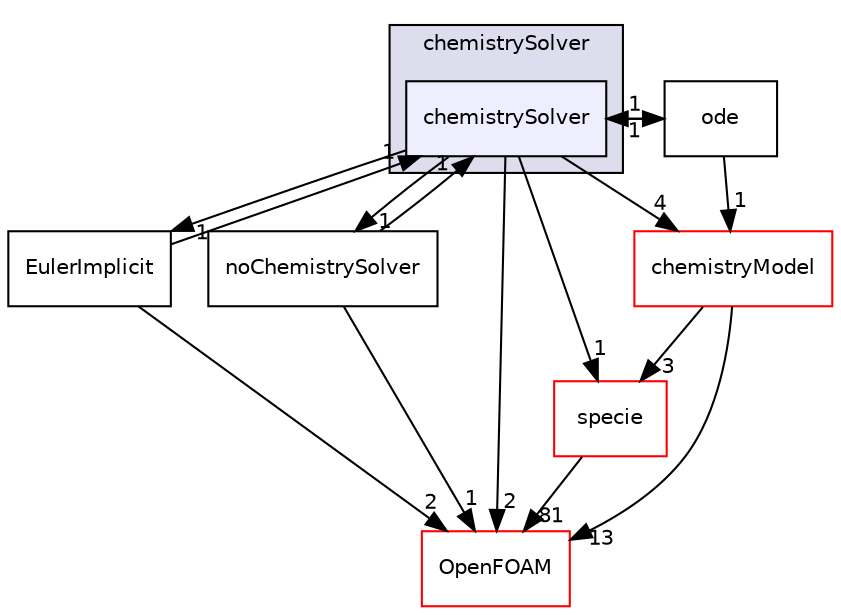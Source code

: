digraph "src/thermophysicalModels/chemistryModel/chemistrySolver/chemistrySolver" {
  bgcolor=transparent;
  compound=true
  node [ fontsize="10", fontname="Helvetica"];
  edge [ labelfontsize="10", labelfontname="Helvetica"];
  subgraph clusterdir_6bcc1e86007f484a5b22bf400ecd810f {
    graph [ bgcolor="#ddddee", pencolor="black", label="chemistrySolver" fontname="Helvetica", fontsize="10", URL="dir_6bcc1e86007f484a5b22bf400ecd810f.html"]
  dir_b6062828977f0670e70ecb4568245308 [shape=box, label="chemistrySolver", style="filled", fillcolor="#eeeeff", pencolor="black", URL="dir_b6062828977f0670e70ecb4568245308.html"];
  }
  dir_5c4bf53b114f4c9237cd4ef0431fc9bd [shape=box label="specie" color="red" URL="dir_5c4bf53b114f4c9237cd4ef0431fc9bd.html"];
  dir_531cd5b0a38f00a7139c22fe0972072f [shape=box label="EulerImplicit" URL="dir_531cd5b0a38f00a7139c22fe0972072f.html"];
  dir_59275a36d5557d48973d087e211fa222 [shape=box label="noChemistrySolver" URL="dir_59275a36d5557d48973d087e211fa222.html"];
  dir_c571401ccb489c71ff21e08e929f4e25 [shape=box label="chemistryModel" color="red" URL="dir_c571401ccb489c71ff21e08e929f4e25.html"];
  dir_c5473ff19b20e6ec4dfe5c310b3778a8 [shape=box label="OpenFOAM" color="red" URL="dir_c5473ff19b20e6ec4dfe5c310b3778a8.html"];
  dir_0c84beea5d7d3600bce4f850f077082a [shape=box label="ode" URL="dir_0c84beea5d7d3600bce4f850f077082a.html"];
  dir_5c4bf53b114f4c9237cd4ef0431fc9bd->dir_c5473ff19b20e6ec4dfe5c310b3778a8 [headlabel="81", labeldistance=1.5 headhref="dir_001243_001898.html"];
  dir_531cd5b0a38f00a7139c22fe0972072f->dir_b6062828977f0670e70ecb4568245308 [headlabel="1", labeldistance=1.5 headhref="dir_002805_002804.html"];
  dir_531cd5b0a38f00a7139c22fe0972072f->dir_c5473ff19b20e6ec4dfe5c310b3778a8 [headlabel="2", labeldistance=1.5 headhref="dir_002805_001898.html"];
  dir_59275a36d5557d48973d087e211fa222->dir_b6062828977f0670e70ecb4568245308 [headlabel="1", labeldistance=1.5 headhref="dir_002806_002804.html"];
  dir_59275a36d5557d48973d087e211fa222->dir_c5473ff19b20e6ec4dfe5c310b3778a8 [headlabel="1", labeldistance=1.5 headhref="dir_002806_001898.html"];
  dir_c571401ccb489c71ff21e08e929f4e25->dir_5c4bf53b114f4c9237cd4ef0431fc9bd [headlabel="3", labeldistance=1.5 headhref="dir_002798_001243.html"];
  dir_c571401ccb489c71ff21e08e929f4e25->dir_c5473ff19b20e6ec4dfe5c310b3778a8 [headlabel="13", labeldistance=1.5 headhref="dir_002798_001898.html"];
  dir_b6062828977f0670e70ecb4568245308->dir_5c4bf53b114f4c9237cd4ef0431fc9bd [headlabel="1", labeldistance=1.5 headhref="dir_002804_001243.html"];
  dir_b6062828977f0670e70ecb4568245308->dir_531cd5b0a38f00a7139c22fe0972072f [headlabel="1", labeldistance=1.5 headhref="dir_002804_002805.html"];
  dir_b6062828977f0670e70ecb4568245308->dir_59275a36d5557d48973d087e211fa222 [headlabel="1", labeldistance=1.5 headhref="dir_002804_002806.html"];
  dir_b6062828977f0670e70ecb4568245308->dir_c571401ccb489c71ff21e08e929f4e25 [headlabel="4", labeldistance=1.5 headhref="dir_002804_002798.html"];
  dir_b6062828977f0670e70ecb4568245308->dir_c5473ff19b20e6ec4dfe5c310b3778a8 [headlabel="2", labeldistance=1.5 headhref="dir_002804_001898.html"];
  dir_b6062828977f0670e70ecb4568245308->dir_0c84beea5d7d3600bce4f850f077082a [headlabel="1", labeldistance=1.5 headhref="dir_002804_002807.html"];
  dir_0c84beea5d7d3600bce4f850f077082a->dir_c571401ccb489c71ff21e08e929f4e25 [headlabel="1", labeldistance=1.5 headhref="dir_002807_002798.html"];
  dir_0c84beea5d7d3600bce4f850f077082a->dir_b6062828977f0670e70ecb4568245308 [headlabel="1", labeldistance=1.5 headhref="dir_002807_002804.html"];
}
